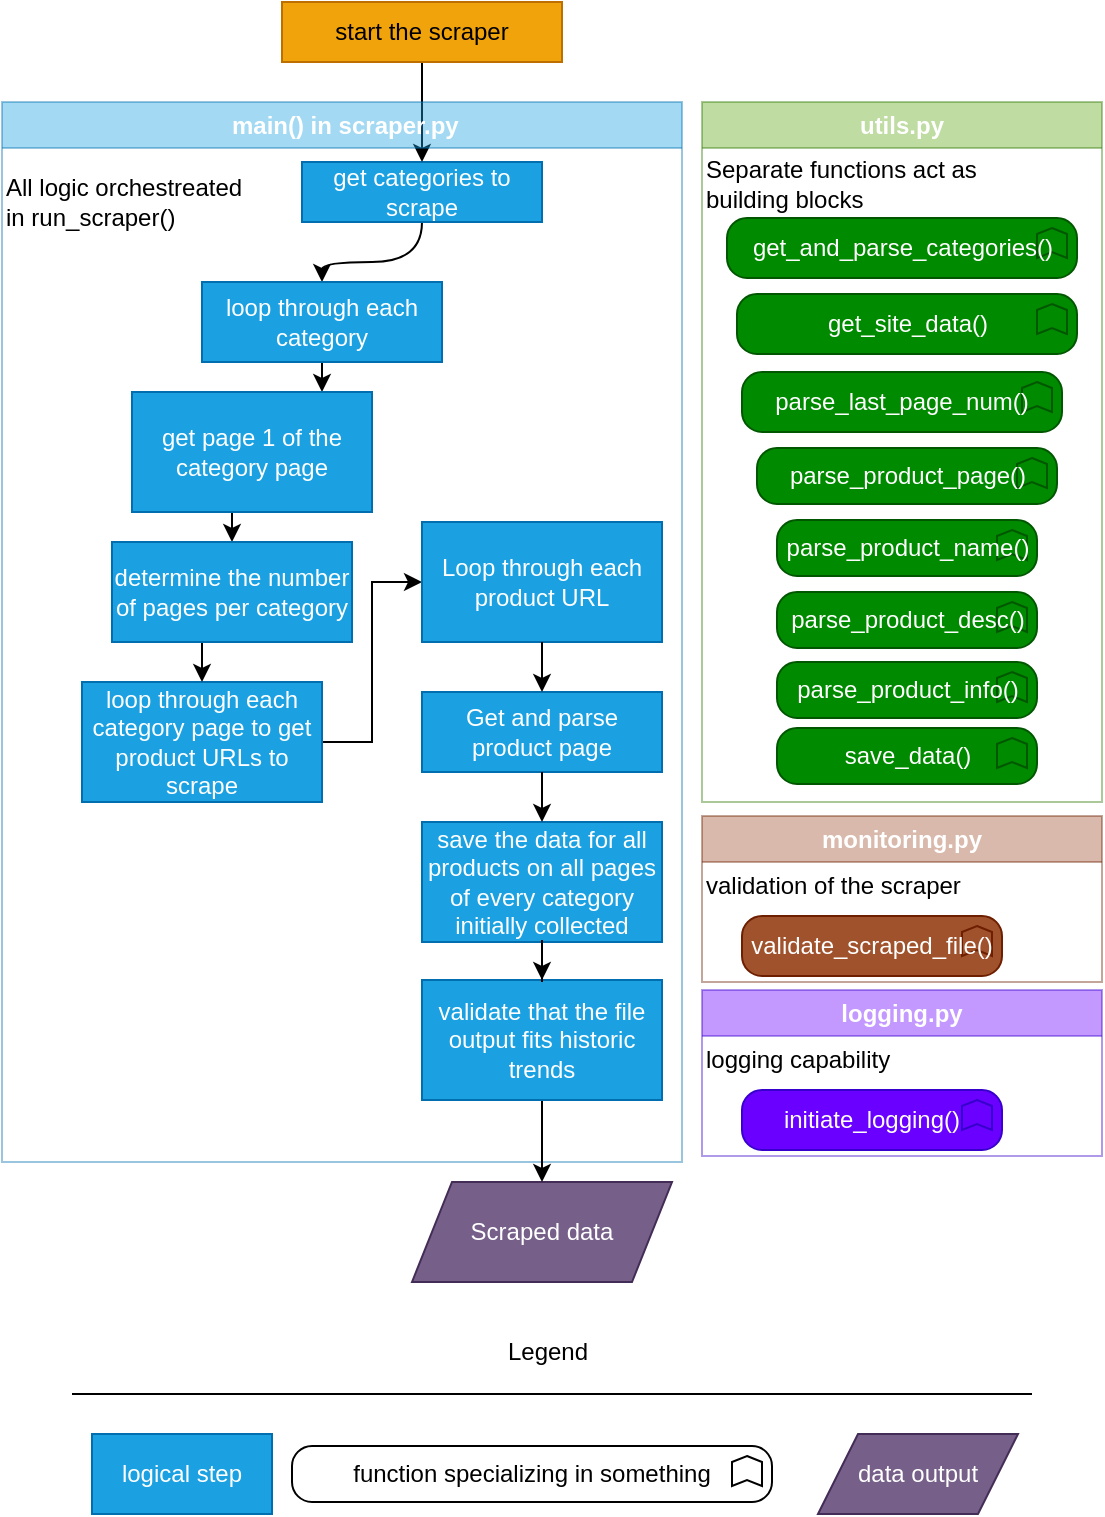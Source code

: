 <mxfile version="24.7.8">
  <diagram name="Copy of overall_map" id="0HlRvGV__Ax6rc3ofPYD">
    <mxGraphModel dx="1185" dy="689" grid="1" gridSize="10" guides="1" tooltips="1" connect="1" arrows="1" fold="1" page="1" pageScale="1" pageWidth="850" pageHeight="1100" math="0" shadow="0">
      <root>
        <mxCell id="d4zPe-vx_KcChgt0Eme--0" />
        <mxCell id="d4zPe-vx_KcChgt0Eme--1" parent="d4zPe-vx_KcChgt0Eme--0" />
        <mxCell id="Drjybpy5SiX0v55b3moW-22" style="edgeStyle=orthogonalEdgeStyle;rounded=0;orthogonalLoop=1;jettySize=auto;html=1;curved=1;exitX=0.5;exitY=1;exitDx=0;exitDy=0;" parent="d4zPe-vx_KcChgt0Eme--1" source="d4zPe-vx_KcChgt0Eme--6" target="d4zPe-vx_KcChgt0Eme--8" edge="1">
          <mxGeometry relative="1" as="geometry">
            <Array as="points">
              <mxPoint x="360" y="250" />
              <mxPoint x="310" y="250" />
            </Array>
          </mxGeometry>
        </mxCell>
        <mxCell id="d4zPe-vx_KcChgt0Eme--6" value="get categories to scrape" style="rounded=0;whiteSpace=wrap;html=1;fillColor=#1ba1e2;fontColor=#ffffff;strokeColor=#006EAF;" parent="d4zPe-vx_KcChgt0Eme--1" vertex="1">
          <mxGeometry x="300" y="200" width="120" height="30" as="geometry" />
        </mxCell>
        <mxCell id="d4zPe-vx_KcChgt0Eme--7" style="edgeStyle=orthogonalEdgeStyle;rounded=0;orthogonalLoop=1;jettySize=auto;html=1;curved=1;" parent="d4zPe-vx_KcChgt0Eme--1" source="d4zPe-vx_KcChgt0Eme--8" target="d4zPe-vx_KcChgt0Eme--11" edge="1">
          <mxGeometry relative="1" as="geometry">
            <Array as="points">
              <mxPoint x="310" y="330" />
              <mxPoint x="285" y="330" />
            </Array>
          </mxGeometry>
        </mxCell>
        <mxCell id="d4zPe-vx_KcChgt0Eme--8" value="loop through each category" style="rounded=0;whiteSpace=wrap;html=1;fillColor=#1ba1e2;fontColor=#ffffff;strokeColor=#006EAF;" parent="d4zPe-vx_KcChgt0Eme--1" vertex="1">
          <mxGeometry x="250" y="260" width="120" height="40" as="geometry" />
        </mxCell>
        <mxCell id="Drjybpy5SiX0v55b3moW-40" style="edgeStyle=orthogonalEdgeStyle;rounded=0;orthogonalLoop=1;jettySize=auto;html=1;entryX=0.5;entryY=0;entryDx=0;entryDy=0;curved=1;" parent="d4zPe-vx_KcChgt0Eme--1" source="d4zPe-vx_KcChgt0Eme--11" target="Drjybpy5SiX0v55b3moW-24" edge="1">
          <mxGeometry relative="1" as="geometry">
            <Array as="points">
              <mxPoint x="265" y="380" />
              <mxPoint x="265" y="380" />
            </Array>
          </mxGeometry>
        </mxCell>
        <mxCell id="d4zPe-vx_KcChgt0Eme--11" value="get page 1 of the category page" style="rounded=0;whiteSpace=wrap;html=1;fillColor=#1ba1e2;fontColor=#ffffff;strokeColor=#006EAF;" parent="d4zPe-vx_KcChgt0Eme--1" vertex="1">
          <mxGeometry x="215" y="315" width="120" height="60" as="geometry" />
        </mxCell>
        <mxCell id="d4zPe-vx_KcChgt0Eme--18" style="edgeStyle=orthogonalEdgeStyle;rounded=0;orthogonalLoop=1;jettySize=auto;html=1;entryX=0.5;entryY=0;entryDx=0;entryDy=0;curved=1;" parent="d4zPe-vx_KcChgt0Eme--1" source="d4zPe-vx_KcChgt0Eme--19" target="d4zPe-vx_KcChgt0Eme--6" edge="1">
          <mxGeometry relative="1" as="geometry" />
        </mxCell>
        <mxCell id="d4zPe-vx_KcChgt0Eme--19" value="start the scraper" style="html=1;align=center;verticalAlign=middle;rounded=0;absoluteArcSize=1;arcSize=10;dashed=0;whiteSpace=wrap;fillColor=#f0a30a;fontColor=#000000;strokeColor=#BD7000;" parent="d4zPe-vx_KcChgt0Eme--1" vertex="1">
          <mxGeometry x="290" y="120" width="140" height="30" as="geometry" />
        </mxCell>
        <mxCell id="d4zPe-vx_KcChgt0Eme--21" value="Scraped data" style="shape=parallelogram;perimeter=parallelogramPerimeter;whiteSpace=wrap;html=1;fixedSize=1;fillColor=#76608a;fontColor=#ffffff;strokeColor=#432D57;" parent="d4zPe-vx_KcChgt0Eme--1" vertex="1">
          <mxGeometry x="355" y="710" width="130" height="50" as="geometry" />
        </mxCell>
        <mxCell id="E-Tr_GdNKCyYuHr4cf91-1" style="edgeStyle=orthogonalEdgeStyle;rounded=0;orthogonalLoop=1;jettySize=auto;html=1;entryX=0;entryY=0.5;entryDx=0;entryDy=0;" edge="1" parent="d4zPe-vx_KcChgt0Eme--1" source="d4zPe-vx_KcChgt0Eme--23" target="d4zPe-vx_KcChgt0Eme--25">
          <mxGeometry relative="1" as="geometry" />
        </mxCell>
        <mxCell id="d4zPe-vx_KcChgt0Eme--23" value="loop through each category page to get product URLs to scrape" style="rounded=0;whiteSpace=wrap;html=1;fillColor=#1ba1e2;fontColor=#ffffff;strokeColor=#006EAF;" parent="d4zPe-vx_KcChgt0Eme--1" vertex="1">
          <mxGeometry x="190" y="460" width="120" height="60" as="geometry" />
        </mxCell>
        <mxCell id="Drjybpy5SiX0v55b3moW-38" style="edgeStyle=orthogonalEdgeStyle;rounded=0;orthogonalLoop=1;jettySize=auto;html=1;curved=1;" parent="d4zPe-vx_KcChgt0Eme--1" source="Drjybpy5SiX0v55b3moW-24" target="d4zPe-vx_KcChgt0Eme--23" edge="1">
          <mxGeometry relative="1" as="geometry">
            <Array as="points">
              <mxPoint x="250" y="450" />
              <mxPoint x="250" y="450" />
            </Array>
          </mxGeometry>
        </mxCell>
        <mxCell id="Drjybpy5SiX0v55b3moW-24" value="determine the number of pages per category" style="rounded=0;whiteSpace=wrap;html=1;fillColor=#1ba1e2;fontColor=#ffffff;strokeColor=#006EAF;" parent="d4zPe-vx_KcChgt0Eme--1" vertex="1">
          <mxGeometry x="205" y="390" width="120" height="50" as="geometry" />
        </mxCell>
        <mxCell id="7pLJM8523pgvSOz4qlko-3" value="&amp;nbsp;main() in scraper.py" style="swimlane;whiteSpace=wrap;html=1;collapsible=0;fillColor=#1ba1e2;fontColor=#ffffff;strokeColor=#006EAF;opacity=40;" parent="d4zPe-vx_KcChgt0Eme--1" vertex="1">
          <mxGeometry x="150" y="170" width="340" height="530" as="geometry">
            <mxRectangle x="-30" y="470" width="140" height="30" as="alternateBounds" />
          </mxGeometry>
        </mxCell>
        <mxCell id="7pLJM8523pgvSOz4qlko-5" value="All logic orchestreated&amp;nbsp;&lt;div&gt;in run_scraper()&lt;/div&gt;" style="text;html=1;align=left;verticalAlign=middle;resizable=0;points=[];autosize=1;strokeColor=none;fillColor=none;" parent="7pLJM8523pgvSOz4qlko-3" vertex="1">
          <mxGeometry y="30" width="140" height="40" as="geometry" />
        </mxCell>
        <mxCell id="d4zPe-vx_KcChgt0Eme--17" value="save the data for all products on all pages of every category initially collected" style="rounded=0;whiteSpace=wrap;html=1;fillColor=#1ba1e2;fontColor=#ffffff;strokeColor=#006EAF;" parent="7pLJM8523pgvSOz4qlko-3" vertex="1">
          <mxGeometry x="210" y="360" width="120" height="60" as="geometry" />
        </mxCell>
        <mxCell id="d4zPe-vx_KcChgt0Eme--25" value="Loop through each product URL" style="rounded=0;whiteSpace=wrap;html=1;fillColor=#1ba1e2;fontColor=#ffffff;strokeColor=#006EAF;" parent="7pLJM8523pgvSOz4qlko-3" vertex="1">
          <mxGeometry x="210" y="210" width="120" height="60" as="geometry" />
        </mxCell>
        <mxCell id="d4zPe-vx_KcChgt0Eme--27" value="Get and parse product page" style="rounded=0;whiteSpace=wrap;html=1;fillColor=#1ba1e2;fontColor=#ffffff;strokeColor=#006EAF;" parent="7pLJM8523pgvSOz4qlko-3" vertex="1">
          <mxGeometry x="210" y="295" width="120" height="40" as="geometry" />
        </mxCell>
        <mxCell id="qo77ZBrsTXV_06S4yOWU-2" style="edgeStyle=orthogonalEdgeStyle;rounded=0;orthogonalLoop=1;jettySize=auto;html=1;entryX=0.5;entryY=0;entryDx=0;entryDy=0;" parent="7pLJM8523pgvSOz4qlko-3" source="d4zPe-vx_KcChgt0Eme--25" target="d4zPe-vx_KcChgt0Eme--27" edge="1">
          <mxGeometry relative="1" as="geometry" />
        </mxCell>
        <mxCell id="Drjybpy5SiX0v55b3moW-34" style="edgeStyle=orthogonalEdgeStyle;rounded=0;orthogonalLoop=1;jettySize=auto;html=1;entryX=0.5;entryY=0;entryDx=0;entryDy=0;" parent="7pLJM8523pgvSOz4qlko-3" source="d4zPe-vx_KcChgt0Eme--27" target="d4zPe-vx_KcChgt0Eme--17" edge="1">
          <mxGeometry relative="1" as="geometry">
            <mxPoint x="255" y="495" as="sourcePoint" />
          </mxGeometry>
        </mxCell>
        <mxCell id="7pLJM8523pgvSOz4qlko-4" value="utils.py" style="swimlane;whiteSpace=wrap;html=1;collapsible=0;fillColor=#60a917;fontColor=#ffffff;strokeColor=#2D7600;opacity=40;" parent="d4zPe-vx_KcChgt0Eme--1" vertex="1">
          <mxGeometry x="500" y="170" width="200" height="350" as="geometry">
            <mxRectangle x="-30" y="470" width="140" height="30" as="alternateBounds" />
          </mxGeometry>
        </mxCell>
        <mxCell id="7pLJM8523pgvSOz4qlko-6" value="Separate functions act as &lt;br&gt;building blocks" style="text;html=1;align=left;verticalAlign=middle;resizable=0;points=[];autosize=1;strokeColor=none;fillColor=none;" parent="7pLJM8523pgvSOz4qlko-4" vertex="1">
          <mxGeometry y="21" width="160" height="40" as="geometry" />
        </mxCell>
        <mxCell id="E-Tr_GdNKCyYuHr4cf91-9" value="monitoring.py" style="swimlane;whiteSpace=wrap;html=1;collapsible=0;fillColor=#a0522d;fontColor=#ffffff;strokeColor=#6D1F00;opacity=40;" vertex="1" parent="d4zPe-vx_KcChgt0Eme--1">
          <mxGeometry x="500" y="527" width="200" height="83" as="geometry">
            <mxRectangle x="-30" y="470" width="140" height="30" as="alternateBounds" />
          </mxGeometry>
        </mxCell>
        <mxCell id="E-Tr_GdNKCyYuHr4cf91-10" value="validation of the scraper" style="text;html=1;align=left;verticalAlign=middle;resizable=0;points=[];autosize=1;strokeColor=none;fillColor=none;" vertex="1" parent="E-Tr_GdNKCyYuHr4cf91-9">
          <mxGeometry y="20" width="150" height="30" as="geometry" />
        </mxCell>
        <mxCell id="E-Tr_GdNKCyYuHr4cf91-16" value="validate_scraped_file()" style="html=1;outlineConnect=0;whiteSpace=wrap;fillColor=#a0522d;shape=mxgraph.archimate3.application;appType=func;archiType=rounded;fontColor=#ffffff;strokeColor=#6D1F00;" vertex="1" parent="E-Tr_GdNKCyYuHr4cf91-9">
          <mxGeometry x="20" y="50" width="130" height="30" as="geometry" />
        </mxCell>
        <mxCell id="Drjybpy5SiX0v55b3moW-15" value="&lt;div style=&quot;text-align: left;&quot;&gt;&lt;span style=&quot;background-color: initial;&quot;&gt;get_and_parse_categories()&lt;/span&gt;&lt;/div&gt;" style="html=1;outlineConnect=0;whiteSpace=wrap;fillColor=#008a00;shape=mxgraph.archimate3.application;appType=func;archiType=rounded;fontColor=#ffffff;strokeColor=#005700;" parent="d4zPe-vx_KcChgt0Eme--1" vertex="1">
          <mxGeometry x="512.5" y="228" width="175" height="30" as="geometry" />
        </mxCell>
        <mxCell id="Drjybpy5SiX0v55b3moW-0" value="&lt;span style=&quot;text-align: left;&quot;&gt;get_site_data()&lt;/span&gt;" style="html=1;outlineConnect=0;whiteSpace=wrap;fillColor=#008a00;shape=mxgraph.archimate3.application;appType=func;archiType=rounded;fontColor=#ffffff;strokeColor=#005700;" parent="d4zPe-vx_KcChgt0Eme--1" vertex="1">
          <mxGeometry x="517.5" y="266" width="170" height="30" as="geometry" />
        </mxCell>
        <mxCell id="Drjybpy5SiX0v55b3moW-11" value="&lt;div style=&quot;text-align: left;&quot;&gt;&lt;span style=&quot;background-color: initial;&quot;&gt;parse_last_page_num()&lt;/span&gt;&lt;/div&gt;" style="html=1;outlineConnect=0;whiteSpace=wrap;fillColor=#008a00;shape=mxgraph.archimate3.application;appType=func;archiType=rounded;fontColor=#ffffff;strokeColor=#005700;" parent="d4zPe-vx_KcChgt0Eme--1" vertex="1">
          <mxGeometry x="520" y="305" width="160" height="30" as="geometry" />
        </mxCell>
        <mxCell id="Drjybpy5SiX0v55b3moW-5" value="&lt;div style=&quot;text-align: left;&quot;&gt;&lt;span style=&quot;background-color: initial;&quot;&gt;parse_product_page()&lt;/span&gt;&lt;/div&gt;" style="html=1;outlineConnect=0;whiteSpace=wrap;fillColor=#008a00;shape=mxgraph.archimate3.application;appType=func;archiType=rounded;fontColor=#ffffff;strokeColor=#005700;" parent="d4zPe-vx_KcChgt0Eme--1" vertex="1">
          <mxGeometry x="527.5" y="343" width="150" height="28" as="geometry" />
        </mxCell>
        <mxCell id="Drjybpy5SiX0v55b3moW-3" value="&lt;div style=&quot;text-align: left;&quot;&gt;&lt;span style=&quot;background-color: initial;&quot;&gt;parse_product_name()&lt;/span&gt;&lt;/div&gt;" style="html=1;outlineConnect=0;whiteSpace=wrap;fillColor=#008a00;shape=mxgraph.archimate3.application;appType=func;archiType=rounded;fontColor=#ffffff;strokeColor=#005700;" parent="d4zPe-vx_KcChgt0Eme--1" vertex="1">
          <mxGeometry x="537.5" y="379" width="130" height="28" as="geometry" />
        </mxCell>
        <mxCell id="Drjybpy5SiX0v55b3moW-4" value="&lt;div style=&quot;text-align: left;&quot;&gt;&lt;span style=&quot;background-color: initial;&quot;&gt;parse_product_desc()&lt;/span&gt;&lt;/div&gt;" style="html=1;outlineConnect=0;whiteSpace=wrap;fillColor=#008a00;shape=mxgraph.archimate3.application;appType=func;archiType=rounded;fontColor=#ffffff;strokeColor=#005700;" parent="d4zPe-vx_KcChgt0Eme--1" vertex="1">
          <mxGeometry x="537.5" y="415" width="130" height="28" as="geometry" />
        </mxCell>
        <mxCell id="Drjybpy5SiX0v55b3moW-2" value="&lt;div style=&quot;text-align: left;&quot;&gt;&lt;span style=&quot;background-color: initial;&quot;&gt;parse_product_info()&lt;/span&gt;&lt;/div&gt;" style="html=1;outlineConnect=0;whiteSpace=wrap;fillColor=#008a00;shape=mxgraph.archimate3.application;appType=func;archiType=rounded;fontColor=#ffffff;strokeColor=#005700;" parent="d4zPe-vx_KcChgt0Eme--1" vertex="1">
          <mxGeometry x="537.5" y="450" width="130" height="28" as="geometry" />
        </mxCell>
        <mxCell id="Drjybpy5SiX0v55b3moW-18" value="&lt;div style=&quot;text-align: left;&quot;&gt;&lt;span style=&quot;background-color: initial;&quot;&gt;save_data()&lt;/span&gt;&lt;/div&gt;" style="html=1;outlineConnect=0;whiteSpace=wrap;fillColor=#008a00;shape=mxgraph.archimate3.application;appType=func;archiType=rounded;fontColor=#ffffff;strokeColor=#005700;" parent="d4zPe-vx_KcChgt0Eme--1" vertex="1">
          <mxGeometry x="537.5" y="483" width="130" height="28" as="geometry" />
        </mxCell>
        <mxCell id="E-Tr_GdNKCyYuHr4cf91-18" style="edgeStyle=orthogonalEdgeStyle;rounded=0;orthogonalLoop=1;jettySize=auto;html=1;entryX=0.5;entryY=0;entryDx=0;entryDy=0;" edge="1" parent="d4zPe-vx_KcChgt0Eme--1" source="E-Tr_GdNKCyYuHr4cf91-17" target="d4zPe-vx_KcChgt0Eme--21">
          <mxGeometry relative="1" as="geometry" />
        </mxCell>
        <mxCell id="E-Tr_GdNKCyYuHr4cf91-17" value="validate that the file output fits historic trends" style="rounded=0;whiteSpace=wrap;html=1;fillColor=#1ba1e2;fontColor=#ffffff;strokeColor=#006EAF;" vertex="1" parent="d4zPe-vx_KcChgt0Eme--1">
          <mxGeometry x="360" y="609" width="120" height="60" as="geometry" />
        </mxCell>
        <mxCell id="d4zPe-vx_KcChgt0Eme--16" style="edgeStyle=orthogonalEdgeStyle;rounded=0;orthogonalLoop=1;jettySize=auto;html=1;entryX=0.5;entryY=0;entryDx=0;entryDy=0;" parent="d4zPe-vx_KcChgt0Eme--1" source="d4zPe-vx_KcChgt0Eme--17" target="E-Tr_GdNKCyYuHr4cf91-17" edge="1">
          <mxGeometry relative="1" as="geometry" />
        </mxCell>
        <mxCell id="E-Tr_GdNKCyYuHr4cf91-20" value="logging.py" style="swimlane;whiteSpace=wrap;html=1;collapsible=0;fillColor=#6a00ff;fontColor=#ffffff;strokeColor=#3700CC;opacity=40;" vertex="1" parent="d4zPe-vx_KcChgt0Eme--1">
          <mxGeometry x="500" y="614" width="200" height="83" as="geometry">
            <mxRectangle x="-30" y="470" width="140" height="30" as="alternateBounds" />
          </mxGeometry>
        </mxCell>
        <mxCell id="E-Tr_GdNKCyYuHr4cf91-21" value="logging capability" style="text;html=1;align=left;verticalAlign=middle;resizable=0;points=[];autosize=1;strokeColor=none;fillColor=none;" vertex="1" parent="E-Tr_GdNKCyYuHr4cf91-20">
          <mxGeometry y="20" width="120" height="30" as="geometry" />
        </mxCell>
        <mxCell id="E-Tr_GdNKCyYuHr4cf91-22" value="initiate_logging()" style="html=1;outlineConnect=0;whiteSpace=wrap;fillColor=#6a00ff;shape=mxgraph.archimate3.application;appType=func;archiType=rounded;fontColor=#ffffff;strokeColor=#3700CC;" vertex="1" parent="E-Tr_GdNKCyYuHr4cf91-20">
          <mxGeometry x="20" y="50" width="130" height="30" as="geometry" />
        </mxCell>
        <mxCell id="E-Tr_GdNKCyYuHr4cf91-24" value="logical step" style="rounded=0;whiteSpace=wrap;html=1;fillColor=#1ba1e2;fontColor=#ffffff;strokeColor=#006EAF;" vertex="1" parent="d4zPe-vx_KcChgt0Eme--1">
          <mxGeometry x="195" y="836" width="90" height="40" as="geometry" />
        </mxCell>
        <mxCell id="E-Tr_GdNKCyYuHr4cf91-26" value="data output" style="shape=parallelogram;perimeter=parallelogramPerimeter;whiteSpace=wrap;html=1;fixedSize=1;fillColor=#76608a;fontColor=#ffffff;strokeColor=#432D57;" vertex="1" parent="d4zPe-vx_KcChgt0Eme--1">
          <mxGeometry x="558" y="836" width="100" height="40" as="geometry" />
        </mxCell>
        <mxCell id="E-Tr_GdNKCyYuHr4cf91-27" value="" style="endArrow=none;html=1;rounded=0;" edge="1" parent="d4zPe-vx_KcChgt0Eme--1">
          <mxGeometry width="50" height="50" relative="1" as="geometry">
            <mxPoint x="185" y="816" as="sourcePoint" />
            <mxPoint x="665" y="816" as="targetPoint" />
          </mxGeometry>
        </mxCell>
        <mxCell id="E-Tr_GdNKCyYuHr4cf91-28" value="Legend" style="text;html=1;align=center;verticalAlign=middle;whiteSpace=wrap;rounded=0;" vertex="1" parent="d4zPe-vx_KcChgt0Eme--1">
          <mxGeometry x="393" y="780" width="60" height="30" as="geometry" />
        </mxCell>
        <mxCell id="E-Tr_GdNKCyYuHr4cf91-29" value="&lt;div style=&quot;text-align: left;&quot;&gt;&lt;span style=&quot;background-color: initial;&quot;&gt;function specializing in something&lt;/span&gt;&lt;/div&gt;" style="html=1;outlineConnect=0;whiteSpace=wrap;shape=mxgraph.archimate3.application;appType=func;archiType=rounded;" vertex="1" parent="d4zPe-vx_KcChgt0Eme--1">
          <mxGeometry x="295" y="842" width="240" height="28" as="geometry" />
        </mxCell>
      </root>
    </mxGraphModel>
  </diagram>
</mxfile>
